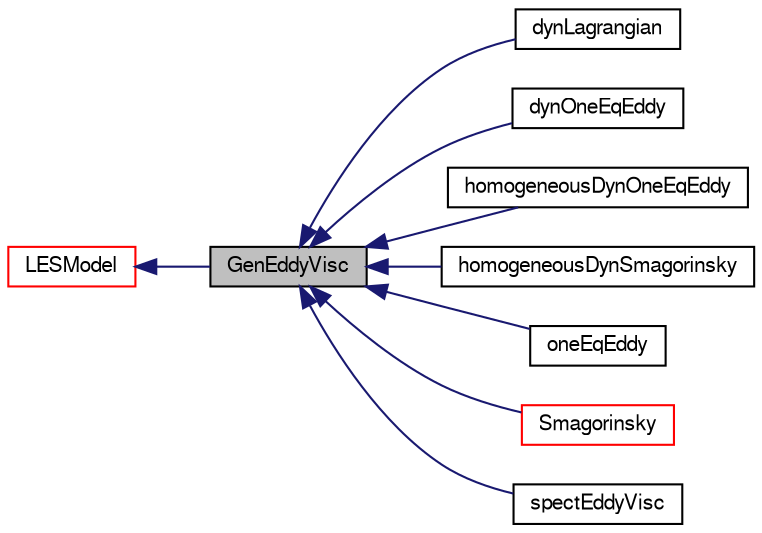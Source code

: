 digraph "GenEddyVisc"
{
  bgcolor="transparent";
  edge [fontname="FreeSans",fontsize="10",labelfontname="FreeSans",labelfontsize="10"];
  node [fontname="FreeSans",fontsize="10",shape=record];
  rankdir="LR";
  Node0 [label="GenEddyVisc",height=0.2,width=0.4,color="black", fillcolor="grey75", style="filled", fontcolor="black"];
  Node1 -> Node0 [dir="back",color="midnightblue",fontsize="10",style="solid",fontname="FreeSans"];
  Node1 [label="LESModel",height=0.2,width=0.4,color="red",URL="$a30874.html",tooltip="Base class for all incompressible flow LES SGS models. "];
  Node0 -> Node19 [dir="back",color="midnightblue",fontsize="10",style="solid",fontname="FreeSans"];
  Node19 [label="dynLagrangian",height=0.2,width=0.4,color="black",URL="$a30838.html",tooltip="Dynamic eddy-viscosity model with Lagrangian averaging for incompressible flow. "];
  Node0 -> Node20 [dir="back",color="midnightblue",fontsize="10",style="solid",fontname="FreeSans"];
  Node20 [label="dynOneEqEddy",height=0.2,width=0.4,color="black",URL="$a30842.html",tooltip="Localised Dynamic One Equation Eddy Viscosity Model for incompressible flows. "];
  Node0 -> Node21 [dir="back",color="midnightblue",fontsize="10",style="solid",fontname="FreeSans"];
  Node21 [label="homogeneousDynOneEqEddy",height=0.2,width=0.4,color="black",URL="$a30854.html",tooltip="One Equation Eddy Viscosity Model for incompressible flows. "];
  Node0 -> Node22 [dir="back",color="midnightblue",fontsize="10",style="solid",fontname="FreeSans"];
  Node22 [label="homogeneousDynSmagorinsky",height=0.2,width=0.4,color="black",URL="$a30858.html",tooltip="The Isochoric homogeneous dynamic Smagorinsky Model for incompressible flows. "];
  Node0 -> Node23 [dir="back",color="midnightblue",fontsize="10",style="solid",fontname="FreeSans"];
  Node23 [label="oneEqEddy",height=0.2,width=0.4,color="black",URL="$a30886.html",tooltip="One Equation Eddy Viscosity Model for incompressible flows. "];
  Node0 -> Node24 [dir="back",color="midnightblue",fontsize="10",style="solid",fontname="FreeSans"];
  Node24 [label="Smagorinsky",height=0.2,width=0.4,color="red",URL="$a30894.html",tooltip="The Isochoric Smagorinsky Model for incompressible flows. "];
  Node0 -> Node27 [dir="back",color="midnightblue",fontsize="10",style="solid",fontname="FreeSans"];
  Node27 [label="spectEddyVisc",height=0.2,width=0.4,color="black",URL="$a30918.html",tooltip="The Isochoric spectral Eddy Viscosity Model for incompressible flows. "];
}
